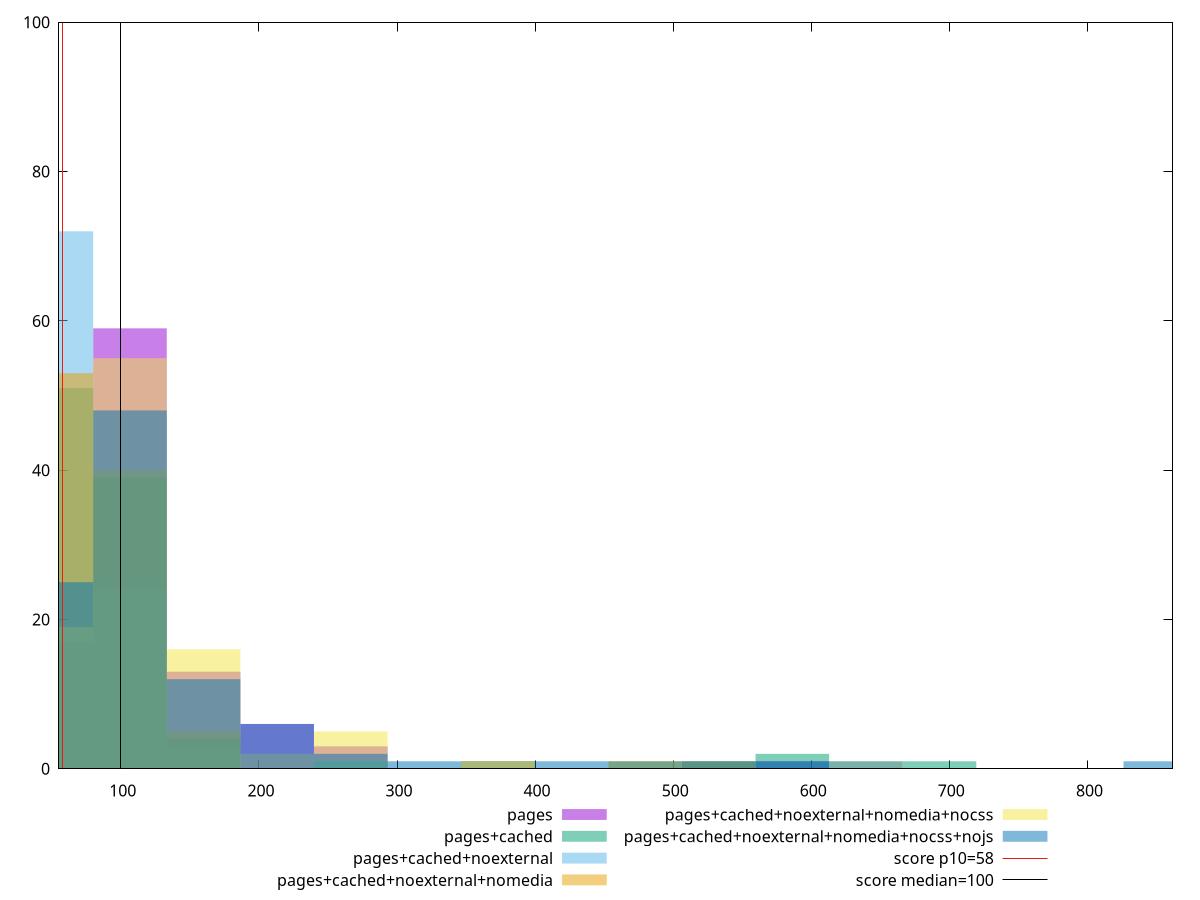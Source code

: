 reset

$pages <<EOF
373.0802529592707 1
159.89153698254458 13
106.59435798836306 59
266.4858949709076 3
213.18871597672612 6
586.2689689359968 1
53.29717899418153 17
EOF

$pagesCached <<EOF
106.59435798836306 39
53.29717899418153 51
159.89153698254458 4
692.8633269243599 1
532.9717899418152 1
586.2689689359968 2
373.0802529592707 1
266.4858949709076 1
EOF

$pagesCachedNoexternal <<EOF
53.29717899418153 72
106.59435798836306 24
159.89153698254458 3
266.4858949709076 1
EOF

$pagesCachedNoexternalNomedia <<EOF
53.29717899418153 53
106.59435798836306 40
159.89153698254458 5
532.9717899418152 1
479.67461094763377 1
EOF

$pagesCachedNoexternalNomediaNocss <<EOF
106.59435798836306 55
266.4858949709076 5
159.89153698254458 16
639.5661479301783 1
479.67461094763377 1
373.0802529592707 1
53.29717899418153 19
213.18871597672612 2
EOF

$pagesCachedNoexternalNomediaNocssNojs <<EOF
106.59435798836306 48
53.29717899418153 25
159.89153698254458 12
213.18871597672612 6
266.4858949709076 2
586.2689689359968 1
532.9717899418152 1
319.78307396508916 1
479.67461094763377 1
426.37743195345223 1
852.7548639069045 1
639.5661479301783 1
EOF

set key outside below
set boxwidth 53.29717899418153
set xrange [55.2:861.6]
set yrange [0:100]
set trange [0:100]
set style fill transparent solid 0.5 noborder

set parametric
set terminal svg size 640, 540 enhanced background rgb 'white'
set output "reprap/estimated-input-latency/comparison/histogram/all_raw.svg"

plot $pages title "pages" with boxes, \
     $pagesCached title "pages+cached" with boxes, \
     $pagesCachedNoexternal title "pages+cached+noexternal" with boxes, \
     $pagesCachedNoexternalNomedia title "pages+cached+noexternal+nomedia" with boxes, \
     $pagesCachedNoexternalNomediaNocss title "pages+cached+noexternal+nomedia+nocss" with boxes, \
     $pagesCachedNoexternalNomediaNocssNojs title "pages+cached+noexternal+nomedia+nocss+nojs" with boxes, \
     58,t title "score p10=58", \
     100,t title "score median=100"

reset

